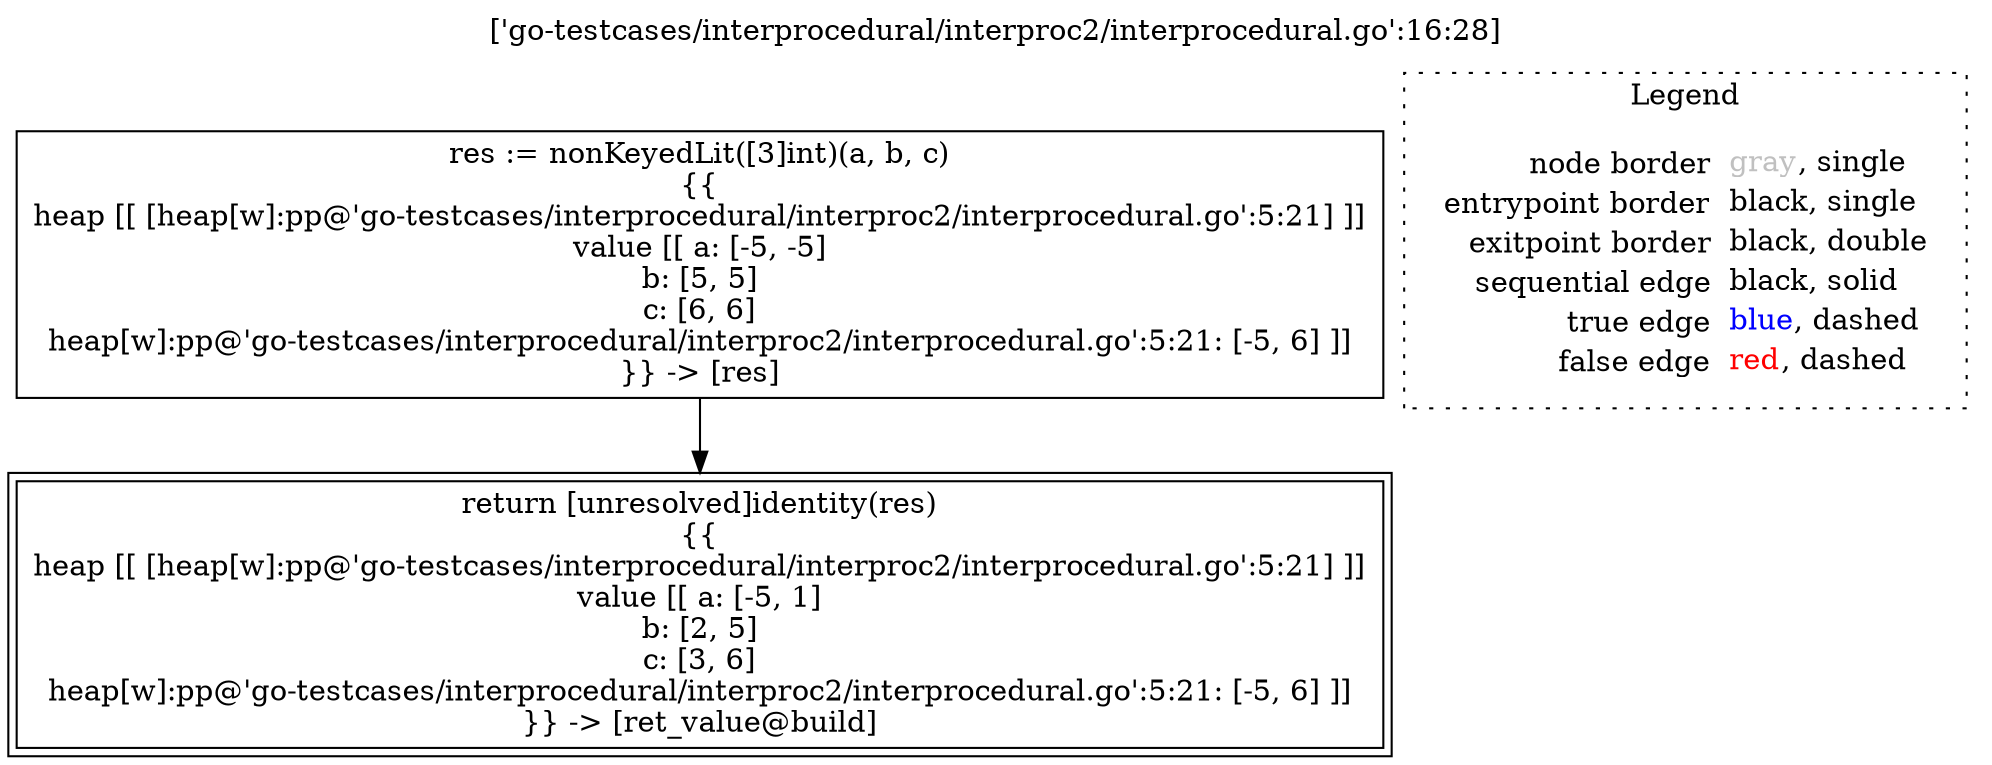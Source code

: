 digraph {
	labelloc="t";
	label="['go-testcases/interprocedural/interproc2/interprocedural.go':16:28]";
	"node0" [shape="rect",color="black",label=<res := nonKeyedLit([3]int)(a, b, c)<BR/>{{<BR/>heap [[ [heap[w]:pp@'go-testcases/interprocedural/interproc2/interprocedural.go':5:21] ]]<BR/>value [[ a: [-5, -5]<BR/>b: [5, 5]<BR/>c: [6, 6]<BR/>heap[w]:pp@'go-testcases/interprocedural/interproc2/interprocedural.go':5:21: [-5, 6] ]]<BR/>}} -&gt; [res]>];
	"node1" [shape="rect",color="black",peripheries="2",label=<return [unresolved]identity(res)<BR/>{{<BR/>heap [[ [heap[w]:pp@'go-testcases/interprocedural/interproc2/interprocedural.go':5:21] ]]<BR/>value [[ a: [-5, 1]<BR/>b: [2, 5]<BR/>c: [3, 6]<BR/>heap[w]:pp@'go-testcases/interprocedural/interproc2/interprocedural.go':5:21: [-5, 6] ]]<BR/>}} -&gt; [ret_value@build]>];
	"node0" -> "node1" [color="black"];
subgraph cluster_legend {
	label="Legend";
	style=dotted;
	node [shape=plaintext];
	"legend" [label=<<table border="0" cellpadding="2" cellspacing="0" cellborder="0"><tr><td align="right">node border&nbsp;</td><td align="left"><font color="gray">gray</font>, single</td></tr><tr><td align="right">entrypoint border&nbsp;</td><td align="left"><font color="black">black</font>, single</td></tr><tr><td align="right">exitpoint border&nbsp;</td><td align="left"><font color="black">black</font>, double</td></tr><tr><td align="right">sequential edge&nbsp;</td><td align="left"><font color="black">black</font>, solid</td></tr><tr><td align="right">true edge&nbsp;</td><td align="left"><font color="blue">blue</font>, dashed</td></tr><tr><td align="right">false edge&nbsp;</td><td align="left"><font color="red">red</font>, dashed</td></tr></table>>];
}

}
